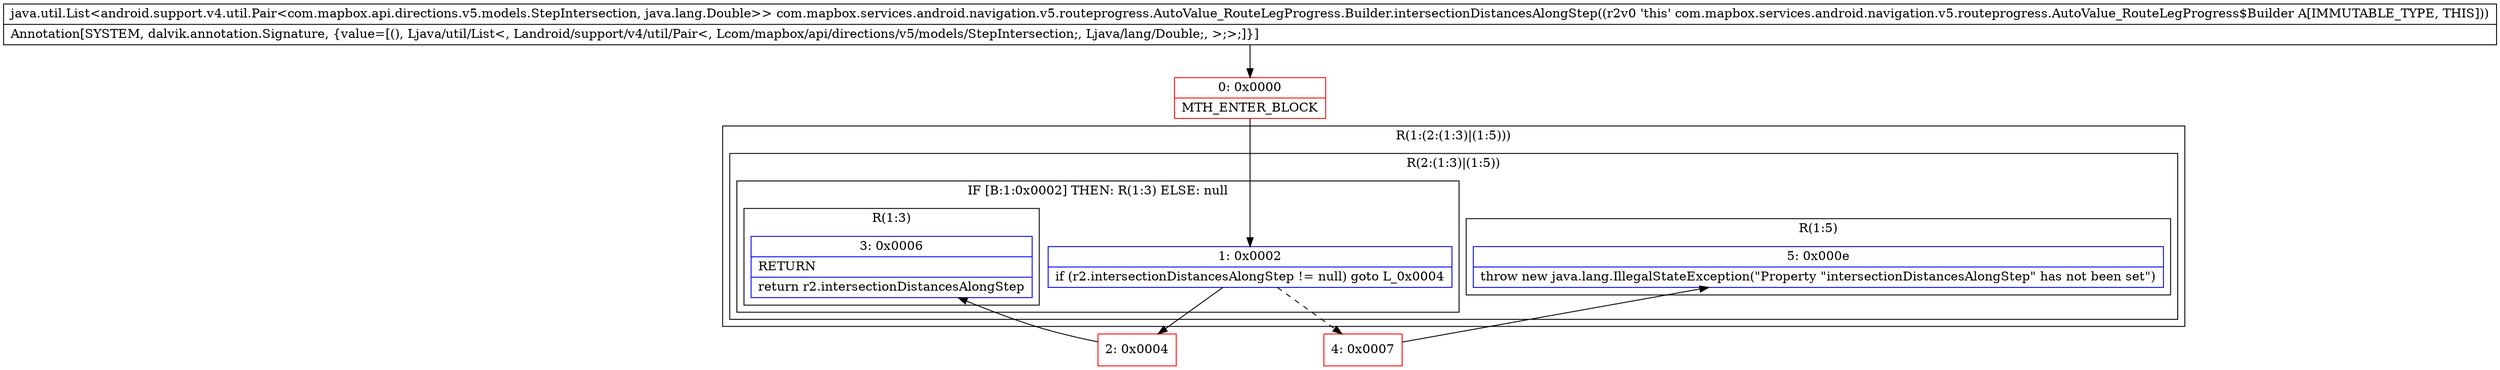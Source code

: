 digraph "CFG forcom.mapbox.services.android.navigation.v5.routeprogress.AutoValue_RouteLegProgress.Builder.intersectionDistancesAlongStep()Ljava\/util\/List;" {
subgraph cluster_Region_1882749189 {
label = "R(1:(2:(1:3)|(1:5)))";
node [shape=record,color=blue];
subgraph cluster_Region_1437746770 {
label = "R(2:(1:3)|(1:5))";
node [shape=record,color=blue];
subgraph cluster_IfRegion_248071630 {
label = "IF [B:1:0x0002] THEN: R(1:3) ELSE: null";
node [shape=record,color=blue];
Node_1 [shape=record,label="{1\:\ 0x0002|if (r2.intersectionDistancesAlongStep != null) goto L_0x0004\l}"];
subgraph cluster_Region_2139550710 {
label = "R(1:3)";
node [shape=record,color=blue];
Node_3 [shape=record,label="{3\:\ 0x0006|RETURN\l|return r2.intersectionDistancesAlongStep\l}"];
}
}
subgraph cluster_Region_1287998802 {
label = "R(1:5)";
node [shape=record,color=blue];
Node_5 [shape=record,label="{5\:\ 0x000e|throw new java.lang.IllegalStateException(\"Property \"intersectionDistancesAlongStep\" has not been set\")\l}"];
}
}
}
Node_0 [shape=record,color=red,label="{0\:\ 0x0000|MTH_ENTER_BLOCK\l}"];
Node_2 [shape=record,color=red,label="{2\:\ 0x0004}"];
Node_4 [shape=record,color=red,label="{4\:\ 0x0007}"];
MethodNode[shape=record,label="{java.util.List\<android.support.v4.util.Pair\<com.mapbox.api.directions.v5.models.StepIntersection, java.lang.Double\>\> com.mapbox.services.android.navigation.v5.routeprogress.AutoValue_RouteLegProgress.Builder.intersectionDistancesAlongStep((r2v0 'this' com.mapbox.services.android.navigation.v5.routeprogress.AutoValue_RouteLegProgress$Builder A[IMMUTABLE_TYPE, THIS]))  | Annotation[SYSTEM, dalvik.annotation.Signature, \{value=[(), Ljava\/util\/List\<, Landroid\/support\/v4\/util\/Pair\<, Lcom\/mapbox\/api\/directions\/v5\/models\/StepIntersection;, Ljava\/lang\/Double;, \>;\>;]\}]\l}"];
MethodNode -> Node_0;
Node_1 -> Node_2;
Node_1 -> Node_4[style=dashed];
Node_0 -> Node_1;
Node_2 -> Node_3;
Node_4 -> Node_5;
}

